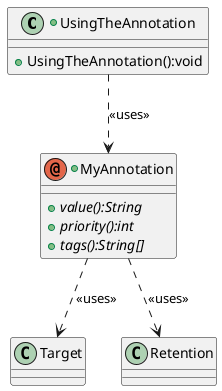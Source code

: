 @startuml
+class UsingTheAnnotation{
	+UsingTheAnnotation():void
	}

+annotation MyAnnotation{
	+{abstract}value():String
	+{abstract}priority():int
	+{abstract}tags():String[]
	}

MyAnnotation..>Target : << uses >>
UsingTheAnnotation..>MyAnnotation : << uses >>
MyAnnotation..>Retention : << uses >>
@enduml
